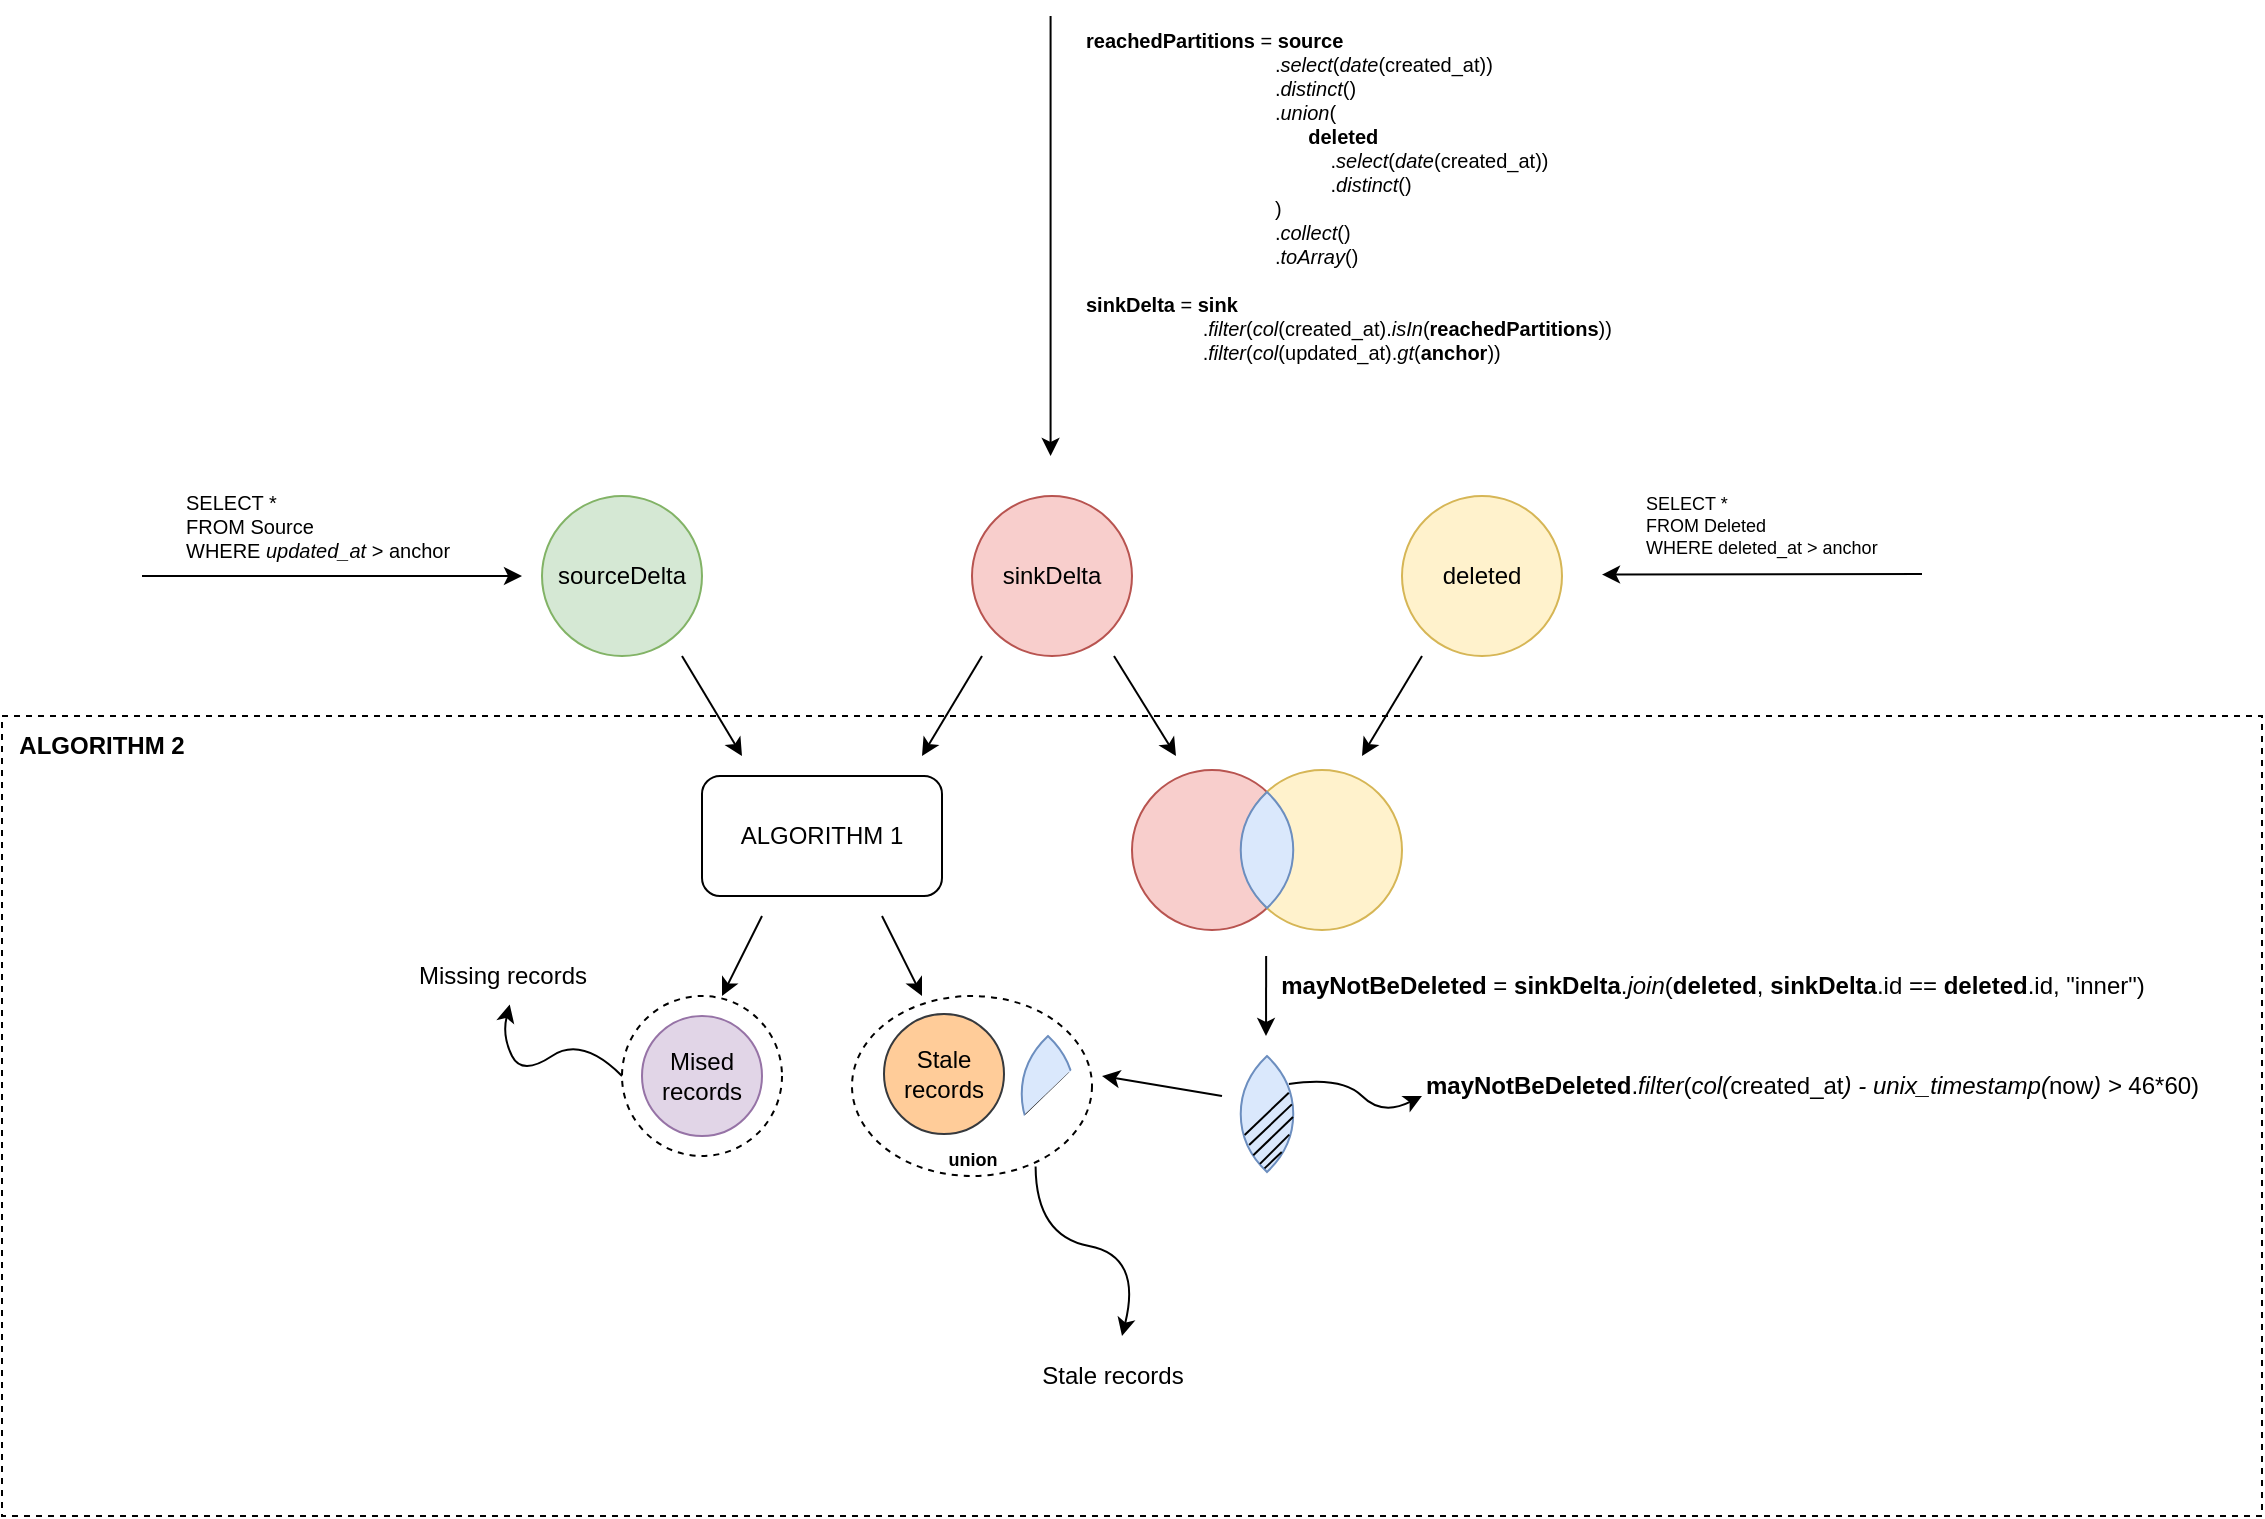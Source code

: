<mxfile>
    <diagram id="Ew0RzlASwtc3hsnnmCRV" name="Page-1">
        <mxGraphModel dx="2076" dy="595" grid="1" gridSize="10" guides="1" tooltips="1" connect="1" arrows="1" fold="1" page="1" pageScale="1" pageWidth="850" pageHeight="1100" math="0" shadow="0">
            <root>
                <mxCell id="0"/>
                <mxCell id="1" parent="0"/>
                <mxCell id="65" value="" style="rounded=0;whiteSpace=wrap;html=1;fillColor=none;dashed=1;" parent="1" vertex="1">
                    <mxGeometry x="-60" y="670" width="1130" height="400" as="geometry"/>
                </mxCell>
                <mxCell id="35" value="" style="ellipse;whiteSpace=wrap;html=1;aspect=fixed;fontSize=12;dashed=1;" parent="1" vertex="1">
                    <mxGeometry x="250" y="810" width="80" height="80" as="geometry"/>
                </mxCell>
                <mxCell id="2" value="sourceDelta" style="ellipse;whiteSpace=wrap;html=1;aspect=fixed;fontSize=12;fillColor=#d5e8d4;strokeColor=#82b366;" parent="1" vertex="1">
                    <mxGeometry x="210" y="560" width="80" height="80" as="geometry"/>
                </mxCell>
                <mxCell id="3" value="deleted" style="ellipse;whiteSpace=wrap;html=1;aspect=fixed;fontSize=12;fillColor=#fff2cc;strokeColor=#d6b656;" parent="1" vertex="1">
                    <mxGeometry x="640" y="560" width="80" height="80" as="geometry"/>
                </mxCell>
                <mxCell id="4" value="sinkDelta" style="ellipse;whiteSpace=wrap;html=1;aspect=fixed;fontSize=12;fillColor=#f8cecc;strokeColor=#b85450;" parent="1" vertex="1">
                    <mxGeometry x="425" y="560" width="80" height="80" as="geometry"/>
                </mxCell>
                <mxCell id="5" value="" style="endArrow=classic;html=1;" parent="1" edge="1">
                    <mxGeometry width="50" height="50" relative="1" as="geometry">
                        <mxPoint x="10" y="600" as="sourcePoint"/>
                        <mxPoint x="200" y="600" as="targetPoint"/>
                    </mxGeometry>
                </mxCell>
                <mxCell id="6" value="SELECT * &lt;br style=&quot;font-size: 10px;&quot;&gt;FROM Source &lt;br style=&quot;font-size: 10px;&quot;&gt;&lt;div style=&quot;font-size: 10px;&quot;&gt;&lt;span style=&quot;background-color: initial; font-size: 10px;&quot;&gt;WHERE &lt;i&gt;updated_at&lt;/i&gt; &amp;gt; anchor&lt;/span&gt;&lt;/div&gt;" style="text;html=1;align=left;verticalAlign=middle;resizable=0;points=[];autosize=1;strokeColor=none;fillColor=none;fontSize=10;" parent="1" vertex="1">
                    <mxGeometry x="30" y="550" width="160" height="50" as="geometry"/>
                </mxCell>
                <mxCell id="8" value="&lt;b&gt;reachedPartitions&lt;/b&gt; = &lt;b&gt;source&lt;/b&gt;&lt;br&gt;&lt;blockquote style=&quot;margin: 0 0 0 40px; border: none; padding: 0px;&quot;&gt;&lt;/blockquote&gt;&amp;nbsp; &lt;span style=&quot;&quot;&gt;&#9;&lt;/span&gt;&lt;span style=&quot;&quot;&gt;&#9;&lt;/span&gt;&lt;span style=&quot;&quot;&gt;&#9;&lt;/span&gt;&lt;span style=&quot;&quot;&gt;&#9;&lt;/span&gt;&amp;nbsp;&lt;span style=&quot;white-space: pre;&quot;&gt;&#9;&lt;/span&gt;&lt;span style=&quot;white-space: pre;&quot;&gt;&#9;&lt;/span&gt;&lt;span style=&quot;white-space: pre;&quot;&gt;&#9;&lt;/span&gt;&lt;span style=&quot;white-space: pre;&quot;&gt;&#9;&lt;/span&gt;&amp;nbsp; .&lt;span&gt;&lt;i&gt;select&lt;/i&gt;&lt;/span&gt;(&lt;span style=&quot;&quot;&gt;&lt;i&gt;date&lt;/i&gt;&lt;/span&gt;(created_at))&lt;br&gt;&amp;nbsp; &lt;span style=&quot;&quot;&gt;&#9;&lt;/span&gt;&lt;span style=&quot;&quot;&gt;&#9;&lt;/span&gt;&lt;span style=&quot;&quot;&gt;&#9;&lt;/span&gt;&lt;span style=&quot;&quot;&gt;&#9;&lt;/span&gt;&amp;nbsp;&lt;span style=&quot;white-space: pre;&quot;&gt;&#9;&lt;/span&gt;&lt;span style=&quot;white-space: pre;&quot;&gt;&#9;&lt;/span&gt;&lt;span style=&quot;white-space: pre;&quot;&gt;&#9;&lt;/span&gt;&lt;span style=&quot;white-space: pre;&quot;&gt;&#9;&lt;/span&gt;&amp;nbsp; .&lt;span&gt;&lt;i&gt;distinct&lt;/i&gt;&lt;/span&gt;()&lt;br&gt;&lt;span style=&quot;white-space: pre;&quot;&gt;&#9;&lt;/span&gt;&lt;span style=&quot;white-space: pre;&quot;&gt;&#9;&lt;/span&gt;&lt;span style=&quot;white-space: pre;&quot;&gt;&#9;&lt;/span&gt;&lt;span style=&quot;white-space: pre;&quot;&gt;&#9;&lt;/span&gt;&amp;nbsp; .&lt;span&gt;&lt;i&gt;union&lt;/i&gt;&lt;/span&gt;(&lt;br&gt;&lt;span style=&quot;white-space: pre;&quot;&gt;&#9;&lt;/span&gt;&lt;span style=&quot;white-space: pre;&quot;&gt;&#9;&lt;/span&gt;&lt;span style=&quot;white-space: pre;&quot;&gt;&#9;&lt;/span&gt;&lt;span style=&quot;white-space: pre;&quot;&gt;&#9;&lt;/span&gt;&lt;span style=&quot;white-space: pre;&quot;&gt;&#9;&lt;/span&gt;&lt;b&gt;deleted&lt;/b&gt;&lt;br&gt;&lt;span style=&quot;white-space: pre;&quot;&gt;&#9;&lt;/span&gt;&lt;span style=&quot;white-space: pre;&quot;&gt;&#9;&lt;/span&gt;&lt;span style=&quot;white-space: pre;&quot;&gt;&#9;&lt;/span&gt;&lt;span style=&quot;white-space: pre;&quot;&gt;&#9;&lt;/span&gt;&lt;span style=&quot;white-space: pre;&quot;&gt;&#9;&lt;/span&gt;&amp;nbsp; &amp;nbsp; .&lt;span&gt;&lt;i&gt;select&lt;/i&gt;&lt;/span&gt;(&lt;span&gt;&lt;i&gt;date&lt;/i&gt;&lt;/span&gt;(created_at))&lt;br&gt;&lt;span style=&quot;white-space: pre;&quot;&gt;&#9;&lt;/span&gt;&lt;span style=&quot;white-space: pre;&quot;&gt;&#9;&lt;/span&gt;&lt;span style=&quot;white-space: pre;&quot;&gt;&#9;&lt;/span&gt;&lt;span style=&quot;white-space: pre;&quot;&gt;&#9;&lt;/span&gt;&lt;span style=&quot;white-space: pre;&quot;&gt;&#9;&amp;nbsp;&lt;/span&gt;&amp;nbsp; &amp;nbsp;.&lt;span&gt;&lt;i&gt;distinct&lt;/i&gt;&lt;/span&gt;()&lt;span style=&quot;white-space: pre;&quot;&gt;&#9;&lt;/span&gt;&lt;span style=&quot;white-space: pre;&quot;&gt;&#9;&lt;/span&gt;&lt;span style=&quot;white-space: pre;&quot;&gt;&#9;&lt;/span&gt;&lt;span style=&quot;white-space: pre;&quot;&gt;&#9;&lt;/span&gt;&lt;span style=&quot;white-space: pre;&quot;&gt;&#9;&lt;/span&gt;&lt;br&gt;&lt;span style=&quot;white-space: pre;&quot;&gt;&#9;&lt;/span&gt;&lt;span style=&quot;white-space: pre;&quot;&gt;&#9;&lt;/span&gt;&lt;span style=&quot;white-space: pre;&quot;&gt;&#9;&lt;/span&gt;&lt;span style=&quot;white-space: pre;&quot;&gt;&#9;&lt;/span&gt;&amp;nbsp; )&lt;br&gt;&lt;span style=&quot;&quot;&gt;&#9;&lt;/span&gt;&lt;span style=&quot;&quot;&gt;&#9;&lt;/span&gt;&lt;span style=&quot;&quot;&gt;&#9;&lt;span style=&quot;&quot;&gt;&#9;&lt;/span&gt;&lt;/span&gt;&amp;nbsp;&lt;span style=&quot;white-space: pre;&quot;&gt;&#9;&lt;/span&gt;&lt;span style=&quot;white-space: pre;&quot;&gt;&#9;&lt;/span&gt;&lt;span style=&quot;white-space: pre;&quot;&gt;&#9;&lt;/span&gt;&lt;span style=&quot;white-space: pre;&quot;&gt;&#9;&lt;/span&gt;&amp;nbsp; .&lt;span&gt;&lt;i&gt;collect&lt;/i&gt;&lt;/span&gt;()&lt;br&gt;&lt;span style=&quot;&quot;&gt;&#9;&lt;/span&gt;&lt;span style=&quot;&quot;&gt;&#9;&lt;/span&gt;&lt;span style=&quot;&quot;&gt;&#9;&lt;/span&gt;&lt;span style=&quot;&quot;&gt;&#9;&lt;/span&gt;&amp;nbsp;&lt;span style=&quot;white-space: pre;&quot;&gt;&#9;&lt;/span&gt;&lt;span style=&quot;white-space: pre;&quot;&gt;&#9;&lt;/span&gt;&lt;span style=&quot;white-space: pre;&quot;&gt;&#9;&lt;/span&gt;&lt;span style=&quot;white-space: pre;&quot;&gt;&#9;&lt;/span&gt;&amp;nbsp; .&lt;span&gt;&lt;i&gt;toArray&lt;/i&gt;&lt;/span&gt;()&amp;nbsp;&amp;nbsp;&lt;br&gt;&lt;br&gt;&lt;b&gt;sinkDelta&lt;/b&gt; = &lt;b&gt;sink&lt;/b&gt;&lt;br&gt;&lt;span style=&quot;white-space: pre;&quot;&gt;&#9;&lt;/span&gt;&lt;span style=&quot;white-space: pre;&quot;&gt;&#9;&lt;/span&gt;&amp;nbsp; &amp;nbsp; &amp;nbsp;.&lt;span&gt;&lt;i&gt;filter&lt;/i&gt;&lt;/span&gt;(&lt;span&gt;&lt;i&gt;col&lt;/i&gt;&lt;/span&gt;(created_at).&lt;span&gt;&lt;i&gt;isIn&lt;/i&gt;&lt;/span&gt;(&lt;b&gt;reachedPartitions&lt;/b&gt;))&lt;br&gt;&lt;span style=&quot;white-space: pre;&quot;&gt;&#9;&lt;/span&gt;&lt;span style=&quot;white-space: pre;&quot;&gt;&#9;&lt;/span&gt;&amp;nbsp; &amp;nbsp; &amp;nbsp;.&lt;span&gt;&lt;i&gt;filter&lt;/i&gt;&lt;/span&gt;(&lt;span&gt;&lt;i&gt;col&lt;/i&gt;&lt;/span&gt;(updated_at).&lt;span&gt;&lt;i&gt;gt&lt;/i&gt;&lt;/span&gt;(&lt;b&gt;anchor&lt;/b&gt;))" style="text;html=1;align=left;verticalAlign=middle;resizable=0;points=[];autosize=1;strokeColor=none;fillColor=none;fontSize=10;fontStyle=0" parent="1" vertex="1">
                    <mxGeometry x="480" y="320" width="290" height="180" as="geometry"/>
                </mxCell>
                <mxCell id="10" value="SELECT * &lt;br&gt;FROM Deleted &lt;br&gt;WHERE deleted_at &amp;gt; anchor" style="text;html=1;align=left;verticalAlign=middle;resizable=0;points=[];autosize=1;strokeColor=none;fillColor=none;fontSize=9;" parent="1" vertex="1">
                    <mxGeometry x="760" y="550" width="140" height="50" as="geometry"/>
                </mxCell>
                <mxCell id="12" value="" style="endArrow=classic;html=1;fontSize=9;" parent="1" edge="1">
                    <mxGeometry width="50" height="50" relative="1" as="geometry">
                        <mxPoint x="464.29" y="320" as="sourcePoint"/>
                        <mxPoint x="464.29" y="540" as="targetPoint"/>
                    </mxGeometry>
                </mxCell>
                <mxCell id="13" value="ALGORITHM 1" style="rounded=1;whiteSpace=wrap;html=1;fontSize=12;" parent="1" vertex="1">
                    <mxGeometry x="290" y="700" width="120" height="60" as="geometry"/>
                </mxCell>
                <mxCell id="14" value="" style="endArrow=classic;html=1;fontSize=12;" parent="1" edge="1">
                    <mxGeometry width="50" height="50" relative="1" as="geometry">
                        <mxPoint x="280" y="640" as="sourcePoint"/>
                        <mxPoint x="310" y="690" as="targetPoint"/>
                    </mxGeometry>
                </mxCell>
                <mxCell id="15" value="" style="endArrow=classic;html=1;fontSize=12;" parent="1" edge="1">
                    <mxGeometry width="50" height="50" relative="1" as="geometry">
                        <mxPoint x="430" y="640" as="sourcePoint"/>
                        <mxPoint x="400" y="690" as="targetPoint"/>
                    </mxGeometry>
                </mxCell>
                <mxCell id="18" value="Mised records" style="ellipse;whiteSpace=wrap;html=1;aspect=fixed;fontSize=12;fillColor=#e1d5e7;strokeColor=#9673a6;" parent="1" vertex="1">
                    <mxGeometry x="260" y="820" width="60" height="60" as="geometry"/>
                </mxCell>
                <mxCell id="19" value="Stale records" style="ellipse;whiteSpace=wrap;html=1;aspect=fixed;fontSize=12;fillColor=#ffcc99;strokeColor=#36393d;" parent="1" vertex="1">
                    <mxGeometry x="381" y="819" width="60" height="60" as="geometry"/>
                </mxCell>
                <mxCell id="20" value="" style="endArrow=classic;html=1;fontSize=12;" parent="1" edge="1">
                    <mxGeometry width="50" height="50" relative="1" as="geometry">
                        <mxPoint x="380" y="770" as="sourcePoint"/>
                        <mxPoint x="400" y="810" as="targetPoint"/>
                    </mxGeometry>
                </mxCell>
                <mxCell id="21" value="" style="endArrow=classic;html=1;fontSize=12;" parent="1" edge="1">
                    <mxGeometry width="50" height="50" relative="1" as="geometry">
                        <mxPoint x="320" y="770" as="sourcePoint"/>
                        <mxPoint x="300" y="810" as="targetPoint"/>
                    </mxGeometry>
                </mxCell>
                <mxCell id="22" value="" style="endArrow=classic;html=1;fontSize=9;" parent="1" edge="1">
                    <mxGeometry width="50" height="50" relative="1" as="geometry">
                        <mxPoint x="900" y="599" as="sourcePoint"/>
                        <mxPoint x="740" y="599.29" as="targetPoint"/>
                    </mxGeometry>
                </mxCell>
                <mxCell id="23" value="" style="endArrow=classic;html=1;fontSize=12;" parent="1" edge="1">
                    <mxGeometry width="50" height="50" relative="1" as="geometry">
                        <mxPoint x="496" y="640" as="sourcePoint"/>
                        <mxPoint x="527" y="690" as="targetPoint"/>
                    </mxGeometry>
                </mxCell>
                <mxCell id="24" value="" style="endArrow=classic;html=1;fontSize=12;" parent="1" edge="1">
                    <mxGeometry width="50" height="50" relative="1" as="geometry">
                        <mxPoint x="650" y="640" as="sourcePoint"/>
                        <mxPoint x="620" y="690" as="targetPoint"/>
                    </mxGeometry>
                </mxCell>
                <mxCell id="25" value="" style="ellipse;whiteSpace=wrap;html=1;aspect=fixed;fillColor=#f8cecc;strokeColor=#b85450;" parent="1" vertex="1">
                    <mxGeometry x="505" y="697" width="80" height="80" as="geometry"/>
                </mxCell>
                <mxCell id="26" value="" style="ellipse;whiteSpace=wrap;html=1;aspect=fixed;fillColor=#fff2cc;strokeColor=#d6b656;" parent="1" vertex="1">
                    <mxGeometry x="560" y="697" width="80" height="80" as="geometry"/>
                </mxCell>
                <mxCell id="27" value="" style="whiteSpace=wrap;html=1;shape=mxgraph.basic.pointed_oval;fillColor=#dae8fc;strokeColor=#6c8ebf;" parent="1" vertex="1">
                    <mxGeometry x="555" y="708" width="35" height="58" as="geometry"/>
                </mxCell>
                <mxCell id="32" value="" style="whiteSpace=wrap;html=1;shape=mxgraph.basic.pointed_oval;fillColor=#dae8fc;strokeColor=#6c8ebf;" parent="1" vertex="1">
                    <mxGeometry x="555" y="840" width="35" height="58" as="geometry"/>
                </mxCell>
                <mxCell id="33" value="" style="endArrow=classic;html=1;fontSize=12;" parent="1" edge="1">
                    <mxGeometry width="50" height="50" relative="1" as="geometry">
                        <mxPoint x="572.08" y="790" as="sourcePoint"/>
                        <mxPoint x="572" y="830" as="targetPoint"/>
                    </mxGeometry>
                </mxCell>
                <mxCell id="34" value="&lt;span style=&quot;text-align: left;&quot;&gt;&lt;b&gt;mayNotBeDeleted&lt;/b&gt; =&amp;nbsp;&lt;/span&gt;&lt;b&gt;sinkDelta&lt;/b&gt;.&lt;i&gt;join&lt;/i&gt;(&lt;b&gt;deleted&lt;/b&gt;, &lt;b&gt;sinkDelta&lt;/b&gt;.id == &lt;b&gt;deleted&lt;/b&gt;.id, &quot;inner&quot;)" style="text;html=1;align=center;verticalAlign=middle;resizable=0;points=[];autosize=1;strokeColor=none;fillColor=none;fontSize=12;" parent="1" vertex="1">
                    <mxGeometry x="570" y="790" width="450" height="30" as="geometry"/>
                </mxCell>
                <mxCell id="36" value="Missing records" style="text;html=1;align=center;verticalAlign=middle;resizable=0;points=[];autosize=1;strokeColor=none;fillColor=none;fontSize=12;dashed=1;" parent="1" vertex="1">
                    <mxGeometry x="135" y="785" width="110" height="30" as="geometry"/>
                </mxCell>
                <mxCell id="37" value="" style="curved=1;endArrow=classic;html=1;fontSize=12;exitX=0;exitY=0.5;exitDx=0;exitDy=0;entryX=0.535;entryY=0.973;entryDx=0;entryDy=0;entryPerimeter=0;" parent="1" source="35" target="36" edge="1">
                    <mxGeometry width="50" height="50" relative="1" as="geometry">
                        <mxPoint x="180" y="870" as="sourcePoint"/>
                        <mxPoint x="230" y="820" as="targetPoint"/>
                        <Array as="points">
                            <mxPoint x="230" y="830"/>
                            <mxPoint x="200" y="850"/>
                            <mxPoint x="190" y="830"/>
                        </Array>
                    </mxGeometry>
                </mxCell>
                <mxCell id="39" value="" style="endArrow=none;html=1;fontSize=16;endSize=6;jumpSize=8;startSize=12;exitX=0.181;exitY=0.681;exitDx=0;exitDy=0;exitPerimeter=0;entryX=0.812;entryY=0.316;entryDx=0;entryDy=0;entryPerimeter=0;" parent="1" source="32" target="32" edge="1">
                    <mxGeometry width="50" height="50" relative="1" as="geometry">
                        <mxPoint x="563" y="881" as="sourcePoint"/>
                        <mxPoint x="583" y="857" as="targetPoint"/>
                    </mxGeometry>
                </mxCell>
                <mxCell id="40" value="" style="endArrow=none;html=1;fontSize=16;entryX=0.855;entryY=0.417;entryDx=0;entryDy=0;entryPerimeter=0;exitX=0.245;exitY=0.768;exitDx=0;exitDy=0;exitPerimeter=0;" parent="1" source="32" target="32" edge="1">
                    <mxGeometry width="50" height="50" relative="1" as="geometry">
                        <mxPoint x="560" y="890.0" as="sourcePoint"/>
                        <mxPoint x="590" y="860.0" as="targetPoint"/>
                    </mxGeometry>
                </mxCell>
                <mxCell id="41" value="" style="endArrow=none;html=1;fontSize=16;exitX=0.304;exitY=0.856;exitDx=0;exitDy=0;exitPerimeter=0;entryX=0.871;entryY=0.526;entryDx=0;entryDy=0;entryPerimeter=0;" parent="1" source="32" target="32" edge="1">
                    <mxGeometry width="50" height="50" relative="1" as="geometry">
                        <mxPoint x="589.996" y="884.36" as="sourcePoint"/>
                        <mxPoint x="621.68" y="853.64" as="targetPoint"/>
                    </mxGeometry>
                </mxCell>
                <mxCell id="42" value="" style="endArrow=none;html=1;fontSize=16;exitX=0.4;exitY=0.93;exitDx=0;exitDy=0;exitPerimeter=0;entryX=0.818;entryY=0.678;entryDx=0;entryDy=0;entryPerimeter=0;" parent="1" source="32" target="32" edge="1">
                    <mxGeometry width="50" height="50" relative="1" as="geometry">
                        <mxPoint x="590.002" y="891.94" as="sourcePoint"/>
                        <mxPoint x="596.692" y="879.996" as="targetPoint"/>
                    </mxGeometry>
                </mxCell>
                <mxCell id="43" value="" style="endArrow=none;html=1;fontSize=16;exitX=0.465;exitY=0.969;exitDx=0;exitDy=0;exitPerimeter=0;entryX=0.711;entryY=0.827;entryDx=0;entryDy=0;entryPerimeter=0;" parent="1" source="32" target="32" edge="1">
                    <mxGeometry width="50" height="50" relative="1" as="geometry">
                        <mxPoint x="622.152" y="925.89" as="sourcePoint"/>
                        <mxPoint x="622.692" y="917.212" as="targetPoint"/>
                    </mxGeometry>
                </mxCell>
                <mxCell id="50" value="" style="whiteSpace=wrap;html=1;shape=mxgraph.basic.pointed_oval;fillColor=#dae8fc;strokeColor=#6c8ebf;" parent="1" vertex="1">
                    <mxGeometry x="445.5" y="830" width="35" height="58" as="geometry"/>
                </mxCell>
                <mxCell id="51" value="" style="endArrow=none;html=1;fontSize=16;endSize=6;jumpSize=8;startSize=12;exitX=0.181;exitY=0.681;exitDx=0;exitDy=0;exitPerimeter=0;entryX=0.812;entryY=0.316;entryDx=0;entryDy=0;entryPerimeter=0;" parent="1" source="50" target="50" edge="1">
                    <mxGeometry width="50" height="50" relative="1" as="geometry">
                        <mxPoint x="453.5" y="871" as="sourcePoint"/>
                        <mxPoint x="473.5" y="847" as="targetPoint"/>
                    </mxGeometry>
                </mxCell>
                <mxCell id="52" value="" style="endArrow=none;html=1;fontSize=16;entryX=0.855;entryY=0.417;entryDx=0;entryDy=0;entryPerimeter=0;exitX=0.245;exitY=0.768;exitDx=0;exitDy=0;exitPerimeter=0;" parent="1" source="50" target="50" edge="1">
                    <mxGeometry width="50" height="50" relative="1" as="geometry">
                        <mxPoint x="450.5" y="880.0" as="sourcePoint"/>
                        <mxPoint x="480.5" y="850.0" as="targetPoint"/>
                    </mxGeometry>
                </mxCell>
                <mxCell id="53" value="" style="endArrow=none;html=1;fontSize=16;exitX=0.304;exitY=0.856;exitDx=0;exitDy=0;exitPerimeter=0;entryX=0.871;entryY=0.526;entryDx=0;entryDy=0;entryPerimeter=0;" parent="1" source="50" target="50" edge="1">
                    <mxGeometry width="50" height="50" relative="1" as="geometry">
                        <mxPoint x="480.496" y="874.36" as="sourcePoint"/>
                        <mxPoint x="512.18" y="843.64" as="targetPoint"/>
                    </mxGeometry>
                </mxCell>
                <mxCell id="54" value="" style="endArrow=none;html=1;fontSize=16;exitX=0.4;exitY=0.93;exitDx=0;exitDy=0;exitPerimeter=0;entryX=0.818;entryY=0.678;entryDx=0;entryDy=0;entryPerimeter=0;" parent="1" source="50" target="50" edge="1">
                    <mxGeometry width="50" height="50" relative="1" as="geometry">
                        <mxPoint x="480.502" y="881.94" as="sourcePoint"/>
                        <mxPoint x="487.192" y="869.996" as="targetPoint"/>
                    </mxGeometry>
                </mxCell>
                <mxCell id="55" value="" style="endArrow=none;html=1;fontSize=16;exitX=0.465;exitY=0.969;exitDx=0;exitDy=0;exitPerimeter=0;entryX=0.711;entryY=0.827;entryDx=0;entryDy=0;entryPerimeter=0;" parent="1" source="50" target="50" edge="1">
                    <mxGeometry width="50" height="50" relative="1" as="geometry">
                        <mxPoint x="512.652" y="915.89" as="sourcePoint"/>
                        <mxPoint x="513.192" y="907.212" as="targetPoint"/>
                    </mxGeometry>
                </mxCell>
                <mxCell id="56" value="" style="rounded=0;whiteSpace=wrap;html=1;dashed=1;fontSize=12;rotation=316;strokeColor=none;" parent="1" vertex="1">
                    <mxGeometry x="438" y="858" width="75" height="60" as="geometry"/>
                </mxCell>
                <mxCell id="58" value="" style="ellipse;whiteSpace=wrap;html=1;dashed=1;fontSize=12;fillColor=none;" parent="1" vertex="1">
                    <mxGeometry x="365" y="810" width="120" height="90" as="geometry"/>
                </mxCell>
                <mxCell id="59" value="" style="endArrow=classic;html=1;fontSize=12;startSize=12;endSize=6;jumpSize=8;" parent="1" edge="1">
                    <mxGeometry width="50" height="50" relative="1" as="geometry">
                        <mxPoint x="550" y="860" as="sourcePoint"/>
                        <mxPoint x="490" y="850" as="targetPoint"/>
                    </mxGeometry>
                </mxCell>
                <mxCell id="60" value="union" style="text;html=1;align=center;verticalAlign=middle;resizable=0;points=[];autosize=1;strokeColor=none;fillColor=none;fontSize=9;fontStyle=1" parent="1" vertex="1">
                    <mxGeometry x="400" y="882" width="50" height="20" as="geometry"/>
                </mxCell>
                <mxCell id="61" value="&lt;span style=&quot;font-size: 12px;&quot;&gt;&lt;b&gt;mayNotBeDeleted&lt;/b&gt;.&lt;/span&gt;&lt;i style=&quot;font-size: 12px;&quot;&gt;filter&lt;/i&gt;(&lt;i&gt;col(&lt;/i&gt;created_at&lt;i&gt;) - unix_timestamp(&lt;/i&gt;now&lt;i&gt;) &amp;gt; &lt;/i&gt;46*60)" style="text;html=1;align=left;verticalAlign=middle;resizable=0;points=[];autosize=1;strokeColor=none;fontSize=12;fontStyle=0" parent="1" vertex="1">
                    <mxGeometry x="650" y="840" width="410" height="30" as="geometry"/>
                </mxCell>
                <mxCell id="62" value="" style="curved=1;endArrow=classic;html=1;fontSize=9;startSize=12;endSize=6;jumpSize=8;exitX=0.813;exitY=0.241;exitDx=0;exitDy=0;exitPerimeter=0;" parent="1" source="32" edge="1">
                    <mxGeometry width="50" height="50" relative="1" as="geometry">
                        <mxPoint x="630" y="900" as="sourcePoint"/>
                        <mxPoint x="650" y="860" as="targetPoint"/>
                        <Array as="points">
                            <mxPoint x="610" y="850"/>
                            <mxPoint x="630" y="870"/>
                        </Array>
                    </mxGeometry>
                </mxCell>
                <mxCell id="63" value="" style="curved=1;endArrow=classic;html=1;fontSize=12;startSize=12;endSize=6;jumpSize=8;exitX=0.765;exitY=0.947;exitDx=0;exitDy=0;exitPerimeter=0;" parent="1" source="58" edge="1">
                    <mxGeometry width="50" height="50" relative="1" as="geometry">
                        <mxPoint x="470" y="950" as="sourcePoint"/>
                        <mxPoint x="500" y="980" as="targetPoint"/>
                        <Array as="points">
                            <mxPoint x="457" y="930"/>
                            <mxPoint x="510" y="940"/>
                        </Array>
                    </mxGeometry>
                </mxCell>
                <mxCell id="64" value="Stale records" style="text;html=1;align=center;verticalAlign=middle;resizable=0;points=[];autosize=1;strokeColor=none;fillColor=none;fontSize=12;" parent="1" vertex="1">
                    <mxGeometry x="450" y="985" width="90" height="30" as="geometry"/>
                </mxCell>
                <mxCell id="66" value="ALGORITHM 2" style="text;html=1;strokeColor=none;fillColor=none;align=center;verticalAlign=middle;whiteSpace=wrap;rounded=0;fontStyle=1" parent="1" vertex="1">
                    <mxGeometry x="-60" y="670" width="100" height="30" as="geometry"/>
                </mxCell>
            </root>
        </mxGraphModel>
    </diagram>
</mxfile>
